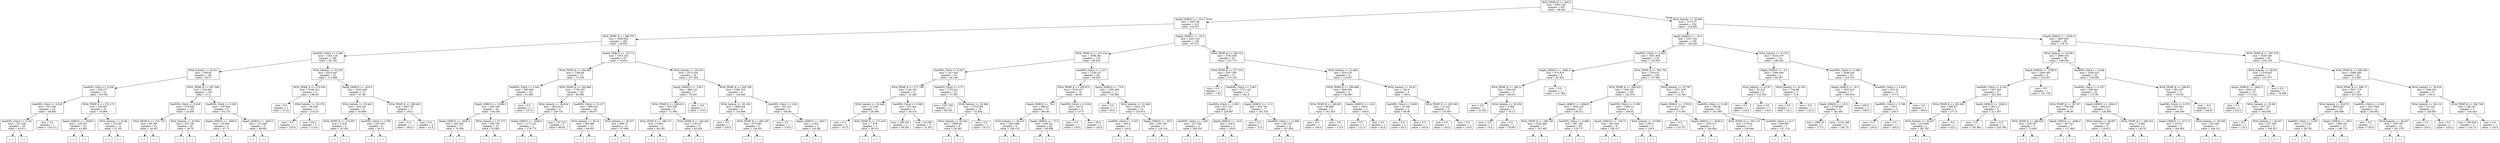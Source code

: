 digraph Tree {
node [shape=box] ;
0 [label="WOA_TEMP_K <= 294.3\nmse = 4591.391\nsamples = 647\nvalue = 96.653"] ;
1 [label="Depth_GEBCO <= -101.0\nmse = 2487.08\nsamples = 413\nvalue = 64.327"] ;
0 -> 1 [labeldistance=2.5, labelangle=45, headlabel="True"] ;
2 [label="WOA_TEMP_K <= 288.773\nmse = 1809.944\nsamples = 283\nvalue = 49.652"] ;
1 -> 2 ;
3 [label="SeaWIFs_ChlrA <= 2.364\nmse = 1320.116\nsamples = 196\nvalue = 36.794"] ;
2 -> 3 ;
4 [label="WOA_Salinity <= 33.911\nmse = 358.95\nsamples = 181\nvalue = 30.37"] ;
3 -> 4 ;
5 [label="SeaWIFs_ChlrA <= 0.239\nmse = 345.277\nsamples = 51\nvalue = 40.784"] ;
4 -> 5 ;
6 [label="SeaWIFs_ChlrA <= 0.226\nmse = 521.836\nsamples = 19\nvalue = 49.405"] ;
5 -> 6 ;
7 [label="SeaWIFs_ChlrA <= 0.181\nmse = 231.426\nsamples = 18\nvalue = 45.871"] ;
6 -> 7 ;
8 [label="(...)"] ;
7 -> 8 ;
31 [label="(...)"] ;
7 -> 31 ;
42 [label="mse = 0.0\nsamples = 1\nvalue = 134.211"] ;
6 -> 42 ;
43 [label="WOA_TEMP_K <= 274.173\nmse = 182.957\nsamples = 32\nvalue = 35.994"] ;
5 -> 43 ;
44 [label="Depth_GEBCO <= -3558.5\nmse = 129.307\nsamples = 20\nvalue = 41.883"] ;
43 -> 44 ;
45 [label="(...)"] ;
44 -> 45 ;
46 [label="(...)"] ;
44 -> 46 ;
77 [label="WOA_Salinity <= 33.86\nmse = 133.397\nsamples = 12\nvalue = 27.161"] ;
43 -> 77 ;
78 [label="(...)"] ;
77 -> 78 ;
93 [label="(...)"] ;
77 -> 93 ;
100 [label="WOA_TEMP_K <= 287.548\nmse = 320.061\nsamples = 130\nvalue = 27.2"] ;
4 -> 100 ;
101 [label="SeaWIFs_ChlrA <= 0.245\nmse = 278.649\nsamples = 122\nvalue = 25.456"] ;
100 -> 101 ;
102 [label="WOA_TEMP_K <= 276.753\nmse = 56.258\nsamples = 41\nvalue = 18.647"] ;
101 -> 102 ;
103 [label="(...)"] ;
102 -> 103 ;
106 [label="(...)"] ;
102 -> 106 ;
141 [label="WOA_Salinity <= 33.942\nmse = 353.726\nsamples = 81\nvalue = 28.79"] ;
101 -> 141 ;
142 [label="(...)"] ;
141 -> 142 ;
165 [label="(...)"] ;
141 -> 165 ;
272 [label="SeaWIFs_ChlrA <= 0.326\nmse = 187.494\nsamples = 8\nvalue = 54.118"] ;
100 -> 272 ;
273 [label="Depth_GEBCO <= -3509.5\nmse = 18.904\nsamples = 3\nvalue = 67.71"] ;
272 -> 273 ;
274 [label="(...)"] ;
273 -> 274 ;
275 [label="(...)"] ;
273 -> 275 ;
276 [label="Depth_GEBCO <= -4842.5\nmse = 151.468\nsamples = 5\nvalue = 48.681"] ;
272 -> 276 ;
277 [label="(...)"] ;
276 -> 277 ;
282 [label="(...)"] ;
276 -> 282 ;
285 [label="WOA_Salinity <= 33.258\nmse = 6415.447\nsamples = 15\nvalue = 113.888"] ;
3 -> 285 ;
286 [label="WOA_TEMP_K <= 275.053\nmse = 3198.412\nsamples = 4\nvalue = 196.39"] ;
285 -> 286 ;
287 [label="mse = 0.0\nsamples = 1\nvalue = 37.51"] ;
286 -> 287 ;
288 [label="WOA_Salinity <= 33.176\nmse = 48.438\nsamples = 3\nvalue = 216.25"] ;
286 -> 288 ;
289 [label="mse = 0.0\nsamples = 1\nvalue = 220.0"] ;
288 -> 289 ;
290 [label="mse = 64.0\nsamples = 2\nvalue = 214.0"] ;
288 -> 290 ;
291 [label="Depth_GEBCO <= -425.0\nmse = 2242.626\nsamples = 11\nvalue = 67.48"] ;
285 -> 291 ;
292 [label="WOA_Salinity <= 33.443\nmse = 253.041\nsamples = 8\nvalue = 50.698"] ;
291 -> 292 ;
293 [label="WOA_TEMP_K <= 274.067\nmse = 2.418\nsamples = 2\nvalue = 35.165"] ;
292 -> 293 ;
294 [label="(...)"] ;
293 -> 294 ;
295 [label="(...)"] ;
293 -> 295 ;
296 [label="SeaWIFs_ChlrA <= 3.505\nmse = 243.203\nsamples = 6\nvalue = 54.15"] ;
292 -> 296 ;
297 [label="(...)"] ;
296 -> 297 ;
298 [label="(...)"] ;
296 -> 298 ;
301 [label="WOA_TEMP_K <= 280.462\nmse = 4637.04\nsamples = 3\nvalue = 104.4"] ;
291 -> 301 ;
302 [label="mse = 0.0\nsamples = 1\nvalue = 160.0"] ;
301 -> 302 ;
303 [label="mse = 0.0\nsamples = 2\nvalue = 21.0"] ;
301 -> 303 ;
304 [label="Depth_GEBCO <= -2317.0\nmse = 1657.192\nsamples = 87\nvalue = 79.934"] ;
2 -> 304 ;
305 [label="WOA_TEMP_K <= 292.681\nmse = 1206.84\nsamples = 71\nvalue = 72.919"] ;
304 -> 305 ;
306 [label="SeaWIFs_ChlrA <= 0.542\nmse = 565.069\nsamples = 43\nvalue = 61.645"] ;
305 -> 306 ;
307 [label="Depth_GEBCO <= -5006.5\nmse = 459.196\nsamples = 42\nvalue = 60.338"] ;
306 -> 307 ;
308 [label="Depth_GEBCO <= -5033.5\nmse = 402.362\nsamples = 17\nvalue = 70.296"] ;
307 -> 308 ;
309 [label="(...)"] ;
308 -> 309 ;
332 [label="(...)"] ;
308 -> 332 ;
333 [label="WOA_Salinity <= 37.273\nmse = 389.793\nsamples = 25\nvalue = 53.865"] ;
307 -> 333 ;
334 [label="(...)"] ;
333 -> 334 ;
373 [label="(...)"] ;
333 -> 373 ;
378 [label="mse = 0.0\nsamples = 1\nvalue = 147.9"] ;
306 -> 378 ;
379 [label="WOA_TEMP_K <= 292.906\nmse = 1700.192\nsamples = 28\nvalue = 90.485"] ;
305 -> 379 ;
380 [label="WOA_Salinity <= 36.624\nmse = 2622.812\nsamples = 4\nvalue = 149.733"] ;
379 -> 380 ;
381 [label="Depth_GEBCO <= -3949.0\nmse = 1173.152\nsamples = 2\nvalue = 179.775"] ;
380 -> 381 ;
382 [label="(...)"] ;
381 -> 382 ;
383 [label="(...)"] ;
381 -> 383 ;
384 [label="mse = 107.122\nsamples = 2\nvalue = 89.65"] ;
380 -> 384 ;
385 [label="SeaWIFs_ChlrA <= 0.127\nmse = 889.019\nsamples = 24\nvalue = 80.877"] ;
379 -> 385 ;
386 [label="WOA_Salinity <= 36.74\nmse = 360.486\nsamples = 11\nvalue = 64.953"] ;
385 -> 386 ;
387 [label="(...)"] ;
386 -> 387 ;
402 [label="(...)"] ;
386 -> 402 ;
407 [label="WOA_Salinity <= 35.577\nmse = 896.73\nsamples = 13\nvalue = 97.686"] ;
385 -> 407 ;
408 [label="(...)"] ;
407 -> 408 ;
415 [label="(...)"] ;
407 -> 415 ;
428 [label="WOA_Salinity <= 34.278\nmse = 2473.554\nsamples = 16\nvalue = 107.494"] ;
304 -> 428 ;
429 [label="Depth_GEBCO <= -139.5\nmse = 888.122\nsamples = 7\nvalue = 78.541"] ;
428 -> 429 ;
430 [label="WOA_TEMP_K <= 289.615\nmse = 263.506\nsamples = 6\nvalue = 71.506"] ;
429 -> 430 ;
431 [label="WOA_TEMP_K <= 289.137\nmse = 0.664\nsamples = 2\nvalue = 90.185"] ;
430 -> 431 ;
432 [label="(...)"] ;
431 -> 432 ;
433 [label="(...)"] ;
431 -> 433 ;
434 [label="WOA_TEMP_K <= 291.652\nmse = 156.337\nsamples = 4\nvalue = 63.204"] ;
430 -> 434 ;
435 [label="(...)"] ;
434 -> 435 ;
438 [label="(...)"] ;
434 -> 438 ;
439 [label="mse = -0.0\nsamples = 1\nvalue = 170.0"] ;
429 -> 439 ;
440 [label="WOA_TEMP_K <= 292.769\nmse = 2382.516\nsamples = 9\nvalue = 136.446"] ;
428 -> 440 ;
441 [label="WOA_Salinity <= 35.104\nmse = 1868.329\nsamples = 6\nvalue = 116.688"] ;
440 -> 441 ;
442 [label="mse = 0.0\nsamples = 1\nvalue = 230.6"] ;
441 -> 442 ;
443 [label="WOA_TEMP_K <= 290.165\nmse = 473.962\nsamples = 5\nvalue = 104.031"] ;
441 -> 443 ;
444 [label="(...)"] ;
443 -> 444 ;
445 [label="(...)"] ;
443 -> 445 ;
450 [label="SeaWIFs_ChlrA <= 0.26\nmse = 252.313\nsamples = 3\nvalue = 185.84"] ;
440 -> 450 ;
451 [label="mse = 0.0\nsamples = 1\nvalue = 170.0"] ;
450 -> 451 ;
452 [label="Depth_GEBCO <= -495.5\nmse = 2.822\nsamples = 2\nvalue = 201.68"] ;
450 -> 452 ;
453 [label="(...)"] ;
452 -> 453 ;
454 [label="(...)"] ;
452 -> 454 ;
455 [label="Depth_GEBCO <= -22.5\nmse = 2431.531\nsamples = 130\nvalue = 97.471"] ;
1 -> 455 ;
456 [label="WOA_TEMP_K <= 273.418\nmse = 1596.383\nsamples = 110\nvalue = 85.916"] ;
455 -> 456 ;
457 [label="SeaWIFs_ChlrA <= 0.627\nmse = 1411.641\nsamples = 24\nvalue = 50.146"] ;
456 -> 457 ;
458 [label="WOA_TEMP_K <= 271.706\nmse = 148.323\nsamples = 9\nvalue = 32.485"] ;
457 -> 458 ;
459 [label="WOA_Salinity <= 33.448\nmse = 21.034\nsamples = 4\nvalue = 26.396"] ;
458 -> 459 ;
460 [label="mse = 0.0\nsamples = 1\nvalue = 18.72"] ;
459 -> 460 ;
461 [label="WOA_TEMP_K <= 271.616\nmse = 7.879\nsamples = 3\nvalue = 28.315"] ;
459 -> 461 ;
462 [label="(...)"] ;
461 -> 462 ;
463 [label="(...)"] ;
461 -> 463 ;
464 [label="SeaWIFs_ChlrA <= 0.385\nmse = 201.461\nsamples = 5\nvalue = 38.574"] ;
458 -> 464 ;
465 [label="mse = 246.333\nsamples = 2\nvalue = 49.265"] ;
464 -> 465 ;
466 [label="mse = 44.549\nsamples = 3\nvalue = 31.447"] ;
464 -> 466 ;
467 [label="SeaWIFs_ChlrA <= 0.72\nmse = 1753.911\nsamples = 15\nvalue = 57.505"] ;
457 -> 467 ;
468 [label="mse = 1631.782\nsamples = 5\nvalue = 68.555"] ;
467 -> 468 ;
469 [label="WOA_Salinity <= 33.366\nmse = 1733.209\nsamples = 10\nvalue = 52.954"] ;
467 -> 469 ;
470 [label="WOA_Salinity <= 33.292\nmse = 1806.94\nsamples = 9\nvalue = 54.381"] ;
469 -> 470 ;
471 [label="(...)"] ;
470 -> 471 ;
474 [label="(...)"] ;
470 -> 474 ;
475 [label="mse = 0.0\nsamples = 1\nvalue = 30.13"] ;
469 -> 475 ;
476 [label="SeaWIFs_ChlrA <= 2.217\nmse = 1239.512\nsamples = 86\nvalue = 94.925"] ;
456 -> 476 ;
477 [label="WOA_TEMP_K <= 292.675\nmse = 1033.417\nsamples = 75\nvalue = 90.09"] ;
476 -> 477 ;
478 [label="Depth_GEBCO <= -76.5\nmse = 986.07\nsamples = 72\nvalue = 88.441"] ;
477 -> 478 ;
479 [label="WOA_Salinity <= 34.533\nmse = 1401.988\nsamples = 8\nvalue = 109.125"] ;
478 -> 479 ;
480 [label="(...)"] ;
479 -> 480 ;
489 [label="(...)"] ;
479 -> 489 ;
494 [label="Depth_GEBCO <= -73.0\nmse = 838.531\nsamples = 64\nvalue = 85.098"] ;
478 -> 494 ;
495 [label="(...)"] ;
494 -> 495 ;
496 [label="(...)"] ;
494 -> 496 ;
571 [label="SeaWIFs_ChlrA <= 0.254\nmse = 68.75\nsamples = 3\nvalue = 137.5"] ;
477 -> 571 ;
572 [label="mse = 0.0\nsamples = 1\nvalue = 130.0"] ;
571 -> 572 ;
573 [label="mse = 25.0\nsamples = 2\nvalue = 145.0"] ;
571 -> 573 ;
574 [label="Depth_GEBCO <= -75.0\nmse = 1305.569\nsamples = 11\nvalue = 130.882"] ;
476 -> 574 ;
575 [label="mse = 0.0\nsamples = 1\nvalue = 59.0"] ;
574 -> 575 ;
576 [label="WOA_Salinity <= 31.846\nmse = 1025.175\nsamples = 10\nvalue = 135.674"] ;
574 -> 576 ;
577 [label="SeaWIFs_ChlrA <= 2.523\nmse = 365.0\nsamples = 3\nvalue = 165.0"] ;
576 -> 577 ;
578 [label="(...)"] ;
577 -> 578 ;
579 [label="(...)"] ;
577 -> 579 ;
582 [label="Depth_GEBCO <= -35.0\nmse = 509.729\nsamples = 7\nvalue = 116.124"] ;
576 -> 582 ;
583 [label="(...)"] ;
582 -> 583 ;
586 [label="(...)"] ;
582 -> 586 ;
593 [label="WOA_TEMP_K <= 290.122\nmse = 2782.838\nsamples = 20\nvalue = 151.715"] ;
455 -> 593 ;
594 [label="WOA_TEMP_K <= 277.555\nmse = 2957.505\nsamples = 12\nvalue = 173.134"] ;
593 -> 594 ;
595 [label="mse = 0.0\nsamples = 1\nvalue = 7.95"] ;
594 -> 595 ;
596 [label="SeaWIFs_ChlrA <= 2.567\nmse = 1737.143\nsamples = 11\nvalue = 181.0"] ;
594 -> 596 ;
597 [label="SeaWIFs_ChlrA <= 1.905\nmse = 627.222\nsamples = 4\nvalue = 229.667"] ;
596 -> 597 ;
598 [label="SeaWIFs_ChlrA <= 1.429\nmse = 227.556\nsamples = 2\nvalue = 209.333"] ;
597 -> 598 ;
599 [label="(...)"] ;
598 -> 599 ;
600 [label="(...)"] ;
598 -> 600 ;
601 [label="Depth_GEBCO <= -10.0\nmse = 200.0\nsamples = 2\nvalue = 250.0"] ;
597 -> 601 ;
602 [label="(...)"] ;
601 -> 602 ;
603 [label="(...)"] ;
601 -> 603 ;
604 [label="Depth_GEBCO <= -11.5\nmse = 854.782\nsamples = 7\nvalue = 161.533"] ;
596 -> 604 ;
605 [label="mse = 0.0\nsamples = 1\nvalue = 72.0"] ;
604 -> 605 ;
606 [label="SeaWIFs_ChlrA <= 12.884\nmse = 302.352\nsamples = 6\nvalue = 167.929"] ;
604 -> 606 ;
607 [label="(...)"] ;
606 -> 607 ;
616 [label="(...)"] ;
606 -> 616 ;
617 [label="WOA_Salinity <= 31.684\nmse = 654.574\nsamples = 8\nvalue = 118.057"] ;
593 -> 617 ;
618 [label="WOA_TEMP_K <= 290.968\nmse = 908.556\nsamples = 4\nvalue = 134.667"] ;
617 -> 618 ;
619 [label="WOA_TEMP_K <= 290.89\nmse = 56.889\nsamples = 2\nvalue = 161.333"] ;
618 -> 619 ;
620 [label="mse = 0.0\nsamples = 1\nvalue = 156.0"] ;
619 -> 620 ;
621 [label="mse = 0.0\nsamples = 1\nvalue = 172.0"] ;
619 -> 621 ;
622 [label="Depth_GEBCO <= -10.0\nmse = 338.0\nsamples = 2\nvalue = 108.0"] ;
618 -> 622 ;
623 [label="mse = 0.0\nsamples = 1\nvalue = 121.0"] ;
622 -> 623 ;
624 [label="mse = 0.0\nsamples = 1\nvalue = 82.0"] ;
622 -> 624 ;
625 [label="WOA_Salinity <= 35.61\nmse = 102.0\nsamples = 4\nvalue = 105.6"] ;
617 -> 625 ;
626 [label="SeaWIFs_ChlrA <= 5.659\nmse = 32.294\nsamples = 2\nvalue = 98.96"] ;
625 -> 626 ;
627 [label="mse = 0.0\nsamples = 1\nvalue = 92.0"] ;
626 -> 627 ;
628 [label="mse = 0.0\nsamples = 1\nvalue = 103.6"] ;
626 -> 628 ;
629 [label="WOA_TEMP_K <= 292.595\nmse = 22.222\nsamples = 2\nvalue = 116.667"] ;
625 -> 629 ;
630 [label="mse = 0.0\nsamples = 1\nvalue = 120.0"] ;
629 -> 630 ;
631 [label="mse = 0.0\nsamples = 1\nvalue = 110.0"] ;
629 -> 631 ;
632 [label="WOA_Salinity <= 35.694\nmse = 3175.37\nsamples = 234\nvalue = 154.082"] ;
0 -> 632 [labeldistance=2.5, labelangle=-45, headlabel="False"] ;
633 [label="Depth_GEBCO <= -16.5\nmse = 2257.291\nsamples = 149\nvalue = 140.443"] ;
632 -> 633 ;
634 [label="SeaWIFs_ChlrA <= 0.053\nmse = 1631.904\nsamples = 135\nvalue = 135.005"] ;
633 -> 634 ;
635 [label="Depth_GEBCO <= -5462.5\nmse = 674.879\nsamples = 5\nvalue = 81.933"] ;
634 -> 635 ;
636 [label="WOA_TEMP_K <= 296.21\nmse = 336.919\nsamples = 4\nvalue = 69.237"] ;
635 -> 636 ;
637 [label="mse = 0.0\nsamples = 1\nvalue = 21.053"] ;
636 -> 637 ;
638 [label="WOA_Salinity <= 35.204\nmse = 5.994\nsamples = 3\nvalue = 76.12"] ;
636 -> 638 ;
639 [label="mse = -0.0\nsamples = 2\nvalue = 74.0"] ;
638 -> 639 ;
640 [label="mse = 0.0\nsamples = 1\nvalue = 78.947"] ;
638 -> 640 ;
641 [label="mse = -0.0\nsamples = 1\nvalue = 115.789"] ;
635 -> 641 ;
642 [label="WOA_TEMP_K <= 300.754\nmse = 1524.01\nsamples = 130\nvalue = 137.853"] ;
634 -> 642 ;
643 [label="WOA_TEMP_K <= 299.522\nmse = 1391.527\nsamples = 103\nvalue = 142.379"] ;
642 -> 643 ;
644 [label="Depth_GEBCO <= -4948.5\nmse = 1095.255\nsamples = 92\nvalue = 136.511"] ;
643 -> 644 ;
645 [label="WOA_TEMP_K <= 296.185\nmse = 1202.946\nsamples = 7\nvalue = 167.482"] ;
644 -> 645 ;
646 [label="(...)"] ;
645 -> 646 ;
649 [label="(...)"] ;
645 -> 649 ;
658 [label="SeaWIFs_ChlrA <= 6.869\nmse = 991.186\nsamples = 85\nvalue = 133.717"] ;
644 -> 658 ;
659 [label="(...)"] ;
658 -> 659 ;
794 [label="(...)"] ;
658 -> 794 ;
795 [label="SeaWIFs_ChlrA <= 0.199\nmse = 1480.12\nsamples = 11\nvalue = 184.92"] ;
643 -> 795 ;
796 [label="Depth_GEBCO <= -1347.0\nmse = 951.404\nsamples = 9\nvalue = 195.317"] ;
795 -> 796 ;
797 [label="(...)"] ;
796 -> 797 ;
812 [label="(...)"] ;
796 -> 812 ;
813 [label="WOA_Salinity <= 33.908\nmse = 392.0\nsamples = 2\nvalue = 126.0"] ;
795 -> 813 ;
814 [label="(...)"] ;
813 -> 814 ;
815 [label="(...)"] ;
813 -> 815 ;
816 [label="WOA_Salinity <= 33.797\nmse = 1637.478\nsamples = 27\nvalue = 119.184"] ;
642 -> 816 ;
817 [label="Depth_GEBCO <= -3733.5\nmse = 2117.941\nsamples = 5\nvalue = 173.391"] ;
816 -> 817 ;
818 [label="mse = 0.0\nsamples = 1\nvalue = 119.757"] ;
817 -> 818 ;
819 [label="Depth_GEBCO <= -3540.0\nmse = 1354.271\nsamples = 4\nvalue = 194.844"] ;
817 -> 819 ;
820 [label="(...)"] ;
819 -> 820 ;
825 [label="(...)"] ;
819 -> 825 ;
826 [label="SeaWIFs_ChlrA <= 0.169\nmse = 780.06\nsamples = 22\nvalue = 107.685"] ;
816 -> 826 ;
827 [label="WOA_TEMP_K <= 301.115\nmse = 476.61\nsamples = 17\nvalue = 100.644"] ;
826 -> 827 ;
828 [label="(...)"] ;
827 -> 828 ;
833 [label="(...)"] ;
827 -> 833 ;
860 [label="SeaWIFs_ChlrA <= 0.17\nmse = 646.697\nsamples = 5\nvalue = 147.119"] ;
826 -> 860 ;
861 [label="(...)"] ;
860 -> 861 ;
862 [label="(...)"] ;
860 -> 862 ;
867 [label="WOA_Salinity <= 33.374\nmse = 5224.479\nsamples = 14\nvalue = 189.383"] ;
633 -> 867 ;
868 [label="Depth_GEBCO <= -4.0\nmse = 1006.936\nsamples = 4\nvalue = 98.367"] ;
867 -> 868 ;
869 [label="WOA_Salinity <= 22.87\nmse = 22.222\nsamples = 2\nvalue = 123.333"] ;
868 -> 869 ;
870 [label="mse = 0.0\nsamples = 1\nvalue = 120.0"] ;
869 -> 870 ;
871 [label="mse = 0.0\nsamples = 1\nvalue = 130.0"] ;
869 -> 871 ;
872 [label="WOA_Salinity <= 32.553\nmse = 744.98\nsamples = 2\nvalue = 73.4"] ;
868 -> 872 ;
873 [label="mse = 0.0\nsamples = 1\nvalue = 54.1"] ;
872 -> 873 ;
874 [label="mse = 0.0\nsamples = 1\nvalue = 112.0"] ;
872 -> 874 ;
875 [label="SeaWIFs_ChlrA <= 3.389\nmse = 2948.534\nsamples = 10\nvalue = 219.722"] ;
867 -> 875 ;
876 [label="Depth_GEBCO <= -9.5\nmse = 1653.472\nsamples = 7\nvalue = 190.833"] ;
875 -> 876 ;
877 [label="Depth_GEBCO <= -15.5\nmse = 2738.889\nsamples = 5\nvalue = 181.667"] ;
876 -> 877 ;
878 [label="mse = 3906.25\nsamples = 2\nvalue = 177.5"] ;
877 -> 878 ;
879 [label="mse = 2142.188\nsamples = 3\nvalue = 183.75"] ;
877 -> 879 ;
880 [label="mse = 400.0\nsamples = 2\nvalue = 200.0"] ;
876 -> 880 ;
881 [label="SeaWIFs_ChlrA <= 4.433\nmse = 531.25\nsamples = 3\nvalue = 277.5"] ;
875 -> 881 ;
882 [label="SeaWIFs_ChlrA <= 3.786\nmse = 50.0\nsamples = 2\nvalue = 255.0"] ;
881 -> 882 ;
883 [label="mse = 0.0\nsamples = 1\nvalue = 250.0"] ;
882 -> 883 ;
884 [label="mse = 0.0\nsamples = 1\nvalue = 265.0"] ;
882 -> 884 ;
885 [label="mse = 0.0\nsamples = 1\nvalue = 300.0"] ;
881 -> 885 ;
886 [label="Depth_GEBCO <= -3326.0\nmse = 3887.943\nsamples = 85\nvalue = 178.15"] ;
632 -> 886 ;
887 [label="WOA_Salinity <= 35.961\nmse = 2899.163\nsamples = 39\nvalue = 148.259"] ;
886 -> 887 ;
888 [label="Depth_GEBCO <= -3780.5\nmse = 3284.305\nsamples = 6\nvalue = 225.837"] ;
887 -> 888 ;
889 [label="SeaWIFs_ChlrA <= 0.154\nmse = 1507.026\nsamples = 5\nvalue = 241.428"] ;
888 -> 889 ;
890 [label="WOA_TEMP_K <= 301.661\nmse = 885.07\nsamples = 3\nvalue = 271.8"] ;
889 -> 890 ;
891 [label="WOA_Salinity <= 35.827\nmse = 210.809\nsamples = 2\nvalue = 287.367"] ;
890 -> 891 ;
892 [label="(...)"] ;
891 -> 892 ;
893 [label="(...)"] ;
891 -> 893 ;
894 [label="mse = -0.0\nsamples = 1\nvalue = 225.1"] ;
890 -> 894 ;
895 [label="Depth_GEBCO <= -5263.0\nmse = 284.117\nsamples = 2\nvalue = 211.057"] ;
889 -> 895 ;
896 [label="mse = 0.0\nsamples = 1\nvalue = 181.862"] ;
895 -> 896 ;
897 [label="mse = -0.0\nsamples = 1\nvalue = 220.789"] ;
895 -> 897 ;
898 [label="mse = 0.0\nsamples = 1\nvalue = 101.106"] ;
888 -> 898 ;
899 [label="SeaWIFs_ChlrA <= 0.348\nmse = 1638.225\nsamples = 33\nvalue = 135.085"] ;
887 -> 899 ;
900 [label="SeaWIFs_ChlrA <= 0.107\nmse = 930.561\nsamples = 22\nvalue = 113.56"] ;
899 -> 900 ;
901 [label="WOA_TEMP_K <= 297.97\nmse = 769.506\nsamples = 11\nvalue = 98.08"] ;
900 -> 901 ;
902 [label="WOA_TEMP_K <= 296.835\nmse = 239.197\nsamples = 4\nvalue = 72.645"] ;
901 -> 902 ;
903 [label="(...)"] ;
902 -> 903 ;
906 [label="(...)"] ;
902 -> 906 ;
909 [label="Depth_GEBCO <= -4486.0\nmse = 287.411\nsamples = 7\nvalue = 117.863"] ;
901 -> 909 ;
910 [label="(...)"] ;
909 -> 910 ;
917 [label="(...)"] ;
909 -> 917 ;
922 [label="Depth_GEBCO <= -3642.0\nmse = 694.473\nsamples = 11\nvalue = 126.595"] ;
900 -> 922 ;
923 [label="WOA_Salinity <= 36.697\nmse = 507.425\nsamples = 9\nvalue = 119.672"] ;
922 -> 923 ;
924 [label="(...)"] ;
923 -> 924 ;
937 [label="(...)"] ;
923 -> 937 ;
940 [label="WOA_TEMP_K <= 296.054\nmse = 72.961\nsamples = 2\nvalue = 163.52"] ;
922 -> 940 ;
941 [label="(...)"] ;
940 -> 941 ;
942 [label="(...)"] ;
940 -> 942 ;
943 [label="WOA_TEMP_K <= 298.93\nmse = 361.457\nsamples = 11\nvalue = 176.94"] ;
899 -> 943 ;
944 [label="SeaWIFs_ChlrA <= 0.573\nmse = 302.063\nsamples = 10\nvalue = 180.349"] ;
943 -> 944 ;
945 [label="Depth_GEBCO <= -3711.0\nmse = 20.913\nsamples = 3\nvalue = 164.003"] ;
944 -> 945 ;
946 [label="(...)"] ;
945 -> 946 ;
947 [label="(...)"] ;
945 -> 947 ;
948 [label="WOA_Salinity <= 36.258\nmse = 291.061\nsamples = 7\nvalue = 184.121"] ;
944 -> 948 ;
949 [label="(...)"] ;
948 -> 949 ;
950 [label="(...)"] ;
948 -> 950 ;
951 [label="mse = -0.0\nsamples = 1\nvalue = 149.67"] ;
943 -> 951 ;
952 [label="WOA_TEMP_K <= 297.479\nmse = 3340.545\nsamples = 46\nvalue = 203.195"] ;
886 -> 952 ;
953 [label="WOA_Salinity <= 36.69\nmse = 1218.652\nsamples = 11\nvalue = 167.077"] ;
952 -> 953 ;
954 [label="Depth_GEBCO <= -2662.5\nmse = 669.122\nsamples = 10\nvalue = 173.144"] ;
953 -> 954 ;
955 [label="mse = 0.0\nsamples = 1\nvalue = 210.0"] ;
954 -> 955 ;
956 [label="WOA_Salinity <= 35.98\nmse = 437.722\nsamples = 9\nvalue = 164.638"] ;
954 -> 956 ;
957 [label="mse = 0.0\nsamples = 1\nvalue = 110.3"] ;
956 -> 957 ;
958 [label="WOA_Salinity <= 36.647\nmse = 207.639\nsamples = 8\nvalue = 169.167"] ;
956 -> 958 ;
959 [label="(...)"] ;
958 -> 959 ;
966 [label="(...)"] ;
958 -> 966 ;
967 [label="mse = 0.0\nsamples = 1\nvalue = 70.009"] ;
953 -> 967 ;
968 [label="WOA_TEMP_K <= 300.503\nmse = 3468.296\nsamples = 35\nvalue = 213.967"] ;
952 -> 968 ;
969 [label="WOA_TEMP_K <= 298.73\nmse = 3207.719\nsamples = 29\nvalue = 227.024"] ;
968 -> 969 ;
970 [label="WOA_Salinity <= 36.072\nmse = 2950.932\nsamples = 15\nvalue = 206.088"] ;
969 -> 970 ;
971 [label="SeaWIFs_ChlrA <= 0.097\nmse = 172.922\nsamples = 2\nvalue = 287.95"] ;
970 -> 971 ;
972 [label="(...)"] ;
971 -> 972 ;
973 [label="(...)"] ;
971 -> 973 ;
974 [label="Depth_GEBCO <= -90.5\nmse = 1898.182\nsamples = 13\nvalue = 189.715"] ;
970 -> 974 ;
975 [label="(...)"] ;
974 -> 975 ;
980 [label="(...)"] ;
974 -> 980 ;
981 [label="SeaWIFs_ChlrA <= 0.063\nmse = 2427.664\nsamples = 14\nvalue = 250.952"] ;
969 -> 981 ;
982 [label="mse = 0.0\nsamples = 1\nvalue = 150.0"] ;
981 -> 982 ;
983 [label="WOA_Salinity <= 36.427\nmse = 1497.507\nsamples = 13\nvalue = 261.579"] ;
981 -> 983 ;
984 [label="(...)"] ;
983 -> 984 ;
991 [label="(...)"] ;
983 -> 991 ;
996 [label="WOA_Salinity <= 36.416\nmse = 1408.333\nsamples = 6\nvalue = 165.0"] ;
968 -> 996 ;
997 [label="WOA_Salinity <= 36.114\nmse = 22.222\nsamples = 2\nvalue = 226.667"] ;
996 -> 997 ;
998 [label="mse = 0.0\nsamples = 1\nvalue = 230.0"] ;
997 -> 998 ;
999 [label="mse = 0.0\nsamples = 1\nvalue = 220.0"] ;
997 -> 999 ;
1000 [label="WOA_TEMP_K <= 300.749\nmse = 180.247\nsamples = 4\nvalue = 144.444"] ;
996 -> 1000 ;
1001 [label="mse = 198.438\nsamples = 3\nvalue = 143.75"] ;
1000 -> 1001 ;
1002 [label="mse = 0.0\nsamples = 1\nvalue = 150.0"] ;
1000 -> 1002 ;
}